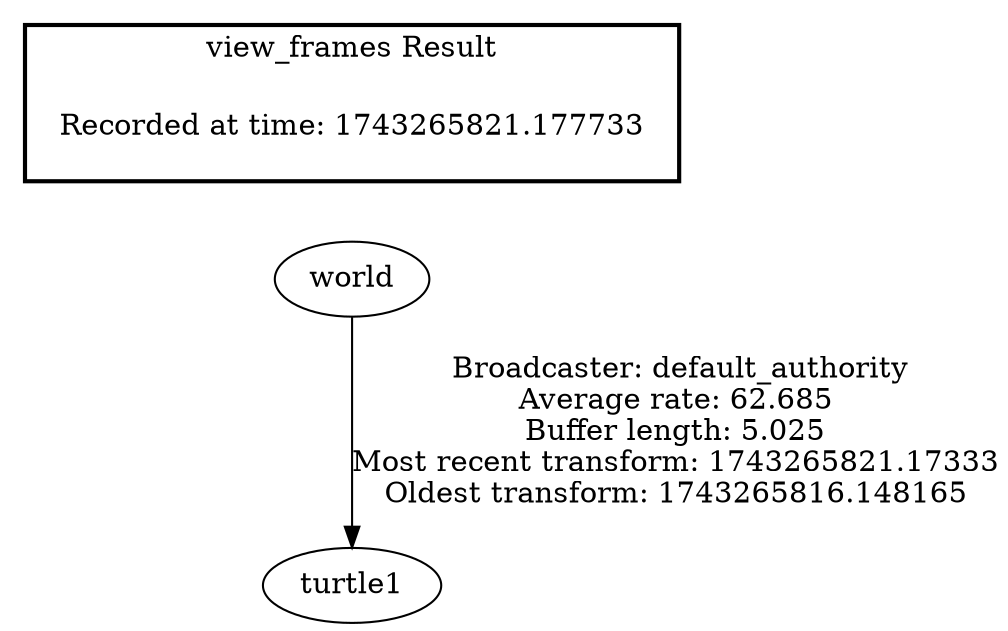 digraph G {
"world" -> "turtle1"[label=" Broadcaster: default_authority\nAverage rate: 62.685\nBuffer length: 5.025\nMost recent transform: 1743265821.17333\nOldest transform: 1743265816.148165\n"];
edge [style=invis];
 subgraph cluster_legend { style=bold; color=black; label ="view_frames Result";
"Recorded at time: 1743265821.177733"[ shape=plaintext ] ;
}->"world";
}